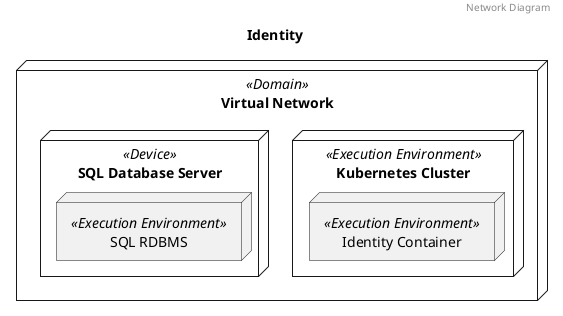 @startuml Network Diagram Identity
header Network Diagram
title Identity
	node "Virtual Network" as Virtual_Network <<Domain>> {
		node "Kubernetes Cluster" as Kubernetes_Cluster <<Execution Environment>> {
			node "Identity Container" as Identity_Container <<Execution Environment>> {
			}
		}
		node "SQL Database Server" as SQL_Database_Server <<Device>> {
			node "SQL RDBMS" as SQL_RDBMS <<Execution Environment>> {
			}
		}
	}
@enduml

''''''''''''''''''''''''''''''
@startuml Deployment Diagram Identity
header Deployment Diagram
title Identity
	node "Virtual Network" as Virtual_Network <<Domain>> {
		node "Kubernetes Cluster" as Kubernetes_Cluster <<Execution Environment>> {
			package "Event Bus" as Event_Bus_Kubernetes_Cluster_package <<System>>{
				queue "Event Bus (Pub/Sub)" as Event_Bus_Pub_Sub <<Queue>>
			}
			package "Identity" as Identity_Kubernetes_Cluster_package <<System>>{
				node "Identity Container" as Identity_Container <<Execution Environment>> {
					component "Identity Service" as Identity_Service <<Service>>
				}

			}
		}
		node "SQL Database Server" as SQL_Database_Server <<Device>> {
			node "SQL RDBMS" as SQL_RDBMS <<Execution Environment>> {
				package "Identity" as Identity_SQL_RDBMS_package <<System>>{
					database "Identity DB (SQL)" as Identity_DB_SQL <<Database>>
				}
			}
		}
	}

	Identity_Service -down-( Identity_DB_SQL
	Identity_Service -down-( Event_Bus_Pub_Sub
@enduml

''''''''''''''''''''''''''''''
@startuml Component Diagram Identity
header Component Diagram
title Identity
package "Identity" as Identity_package <<System>>{
	component "Identity Service" as Identity_Service <<Service>>
	database "Identity DB (SQL)" as Identity_DB_SQL <<Database>>
}
package "Event Bus" as Event_Bus_package <<System>>{
	queue "Event Bus (Pub/Sub)" as Event_Bus_Pub_Sub <<Queue>>
}
	Identity_Service -down-( Identity_DB_SQL
	Identity_Service -down-( Event_Bus_Pub_Sub
@enduml

''''''''''''''''''''''''''''''
@startuml System Diagram Identity
header System Diagram
title Identity
package "Identity" as Identity_package <<System>>
@enduml
